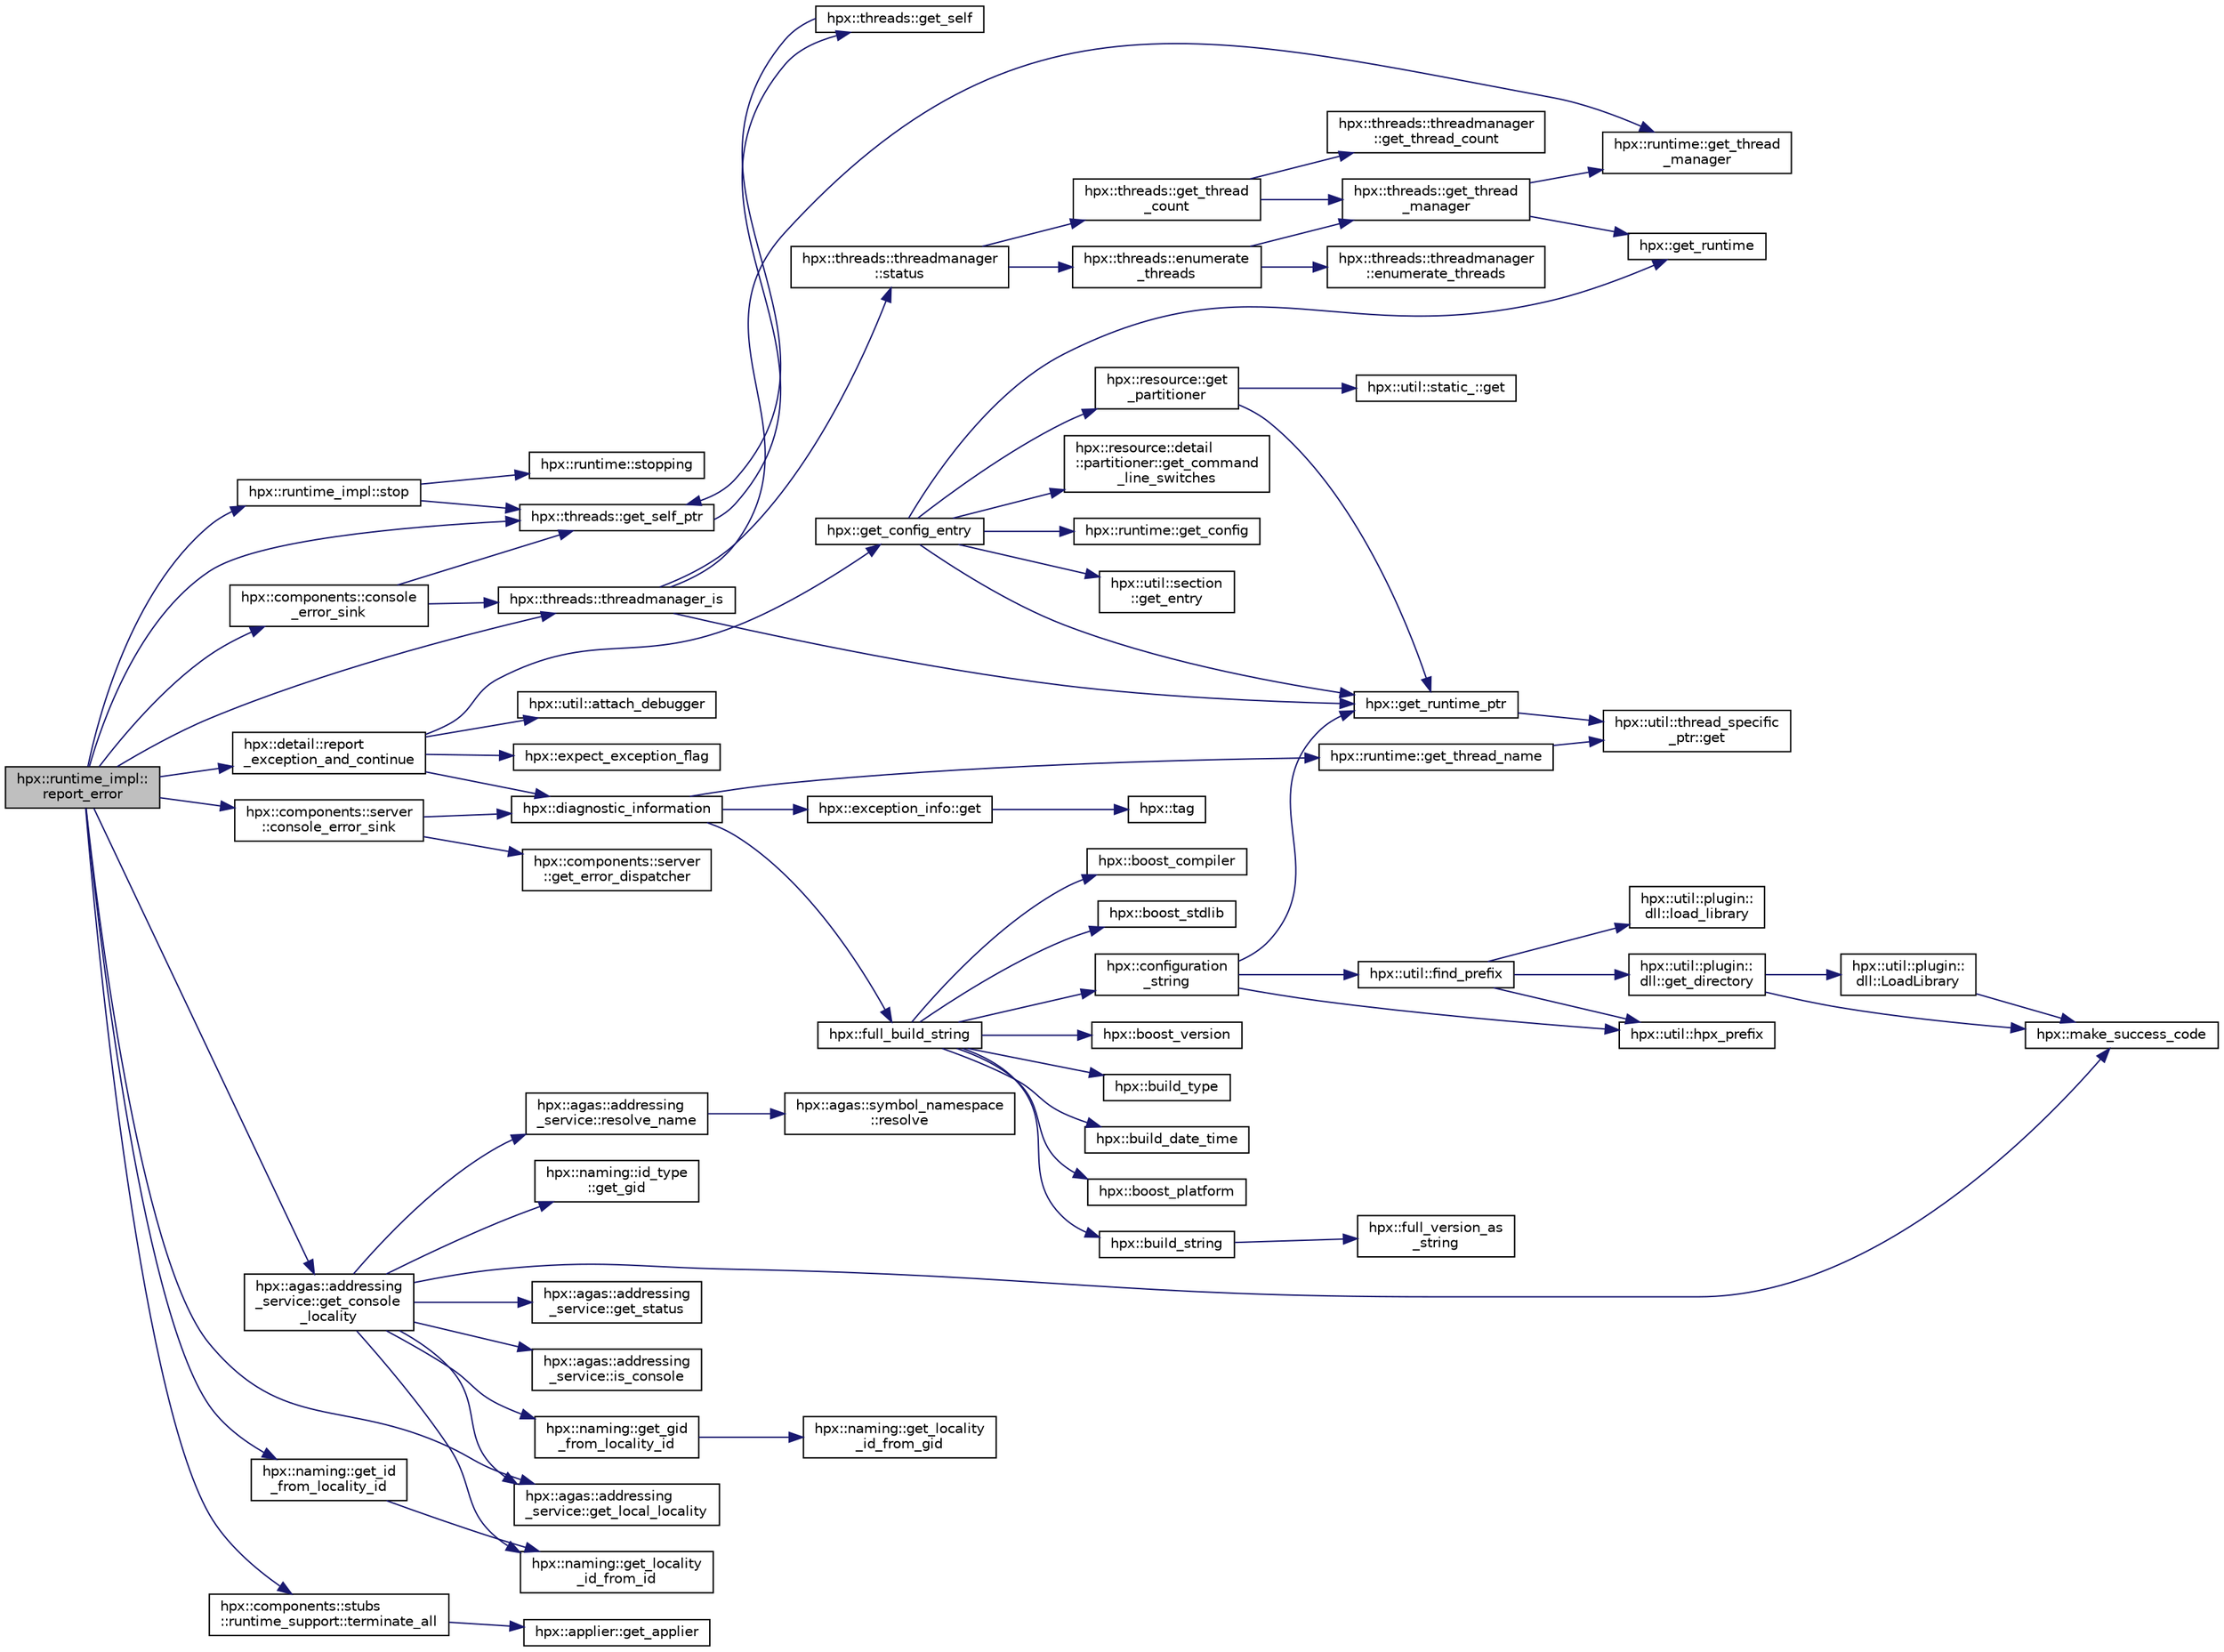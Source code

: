 digraph "hpx::runtime_impl::report_error"
{
  edge [fontname="Helvetica",fontsize="10",labelfontname="Helvetica",labelfontsize="10"];
  node [fontname="Helvetica",fontsize="10",shape=record];
  rankdir="LR";
  Node628 [label="hpx::runtime_impl::\lreport_error",height=0.2,width=0.4,color="black", fillcolor="grey75", style="filled", fontcolor="black"];
  Node628 -> Node629 [color="midnightblue",fontsize="10",style="solid",fontname="Helvetica"];
  Node629 [label="hpx::threads::get_self_ptr",height=0.2,width=0.4,color="black", fillcolor="white", style="filled",URL="$d7/d28/namespacehpx_1_1threads.html#a22877ae347ad884cde3a51397dad6c53"];
  Node629 -> Node630 [color="midnightblue",fontsize="10",style="solid",fontname="Helvetica"];
  Node630 [label="hpx::threads::get_self",height=0.2,width=0.4,color="black", fillcolor="white", style="filled",URL="$d7/d28/namespacehpx_1_1threads.html#a07daf4d6d29233f20d66d41ab7b5b8e8"];
  Node630 -> Node629 [color="midnightblue",fontsize="10",style="solid",fontname="Helvetica"];
  Node628 -> Node631 [color="midnightblue",fontsize="10",style="solid",fontname="Helvetica"];
  Node631 [label="hpx::threads::threadmanager_is",height=0.2,width=0.4,color="black", fillcolor="white", style="filled",URL="$d7/d28/namespacehpx_1_1threads.html#a79ebd37a6bd090d20a14cc85df4b6f73"];
  Node631 -> Node632 [color="midnightblue",fontsize="10",style="solid",fontname="Helvetica"];
  Node632 [label="hpx::get_runtime_ptr",height=0.2,width=0.4,color="black", fillcolor="white", style="filled",URL="$d8/d83/namespacehpx.html#af29daf2bb3e01b4d6495a1742b6cce64"];
  Node632 -> Node633 [color="midnightblue",fontsize="10",style="solid",fontname="Helvetica"];
  Node633 [label="hpx::util::thread_specific\l_ptr::get",height=0.2,width=0.4,color="black", fillcolor="white", style="filled",URL="$d4/d4c/structhpx_1_1util_1_1thread__specific__ptr.html#a3b27d8520710478aa41d1f74206bdba9"];
  Node631 -> Node634 [color="midnightblue",fontsize="10",style="solid",fontname="Helvetica"];
  Node634 [label="hpx::runtime::get_thread\l_manager",height=0.2,width=0.4,color="black", fillcolor="white", style="filled",URL="$d0/d7b/classhpx_1_1runtime.html#a865b12d57fcd44a8d3dda3e35414f563"];
  Node631 -> Node635 [color="midnightblue",fontsize="10",style="solid",fontname="Helvetica"];
  Node635 [label="hpx::threads::threadmanager\l::status",height=0.2,width=0.4,color="black", fillcolor="white", style="filled",URL="$d5/daa/classhpx_1_1threads_1_1threadmanager.html#ad356526186c9d3ebfd1677bea135141c",tooltip="Return whether the thread manager is still running This returns the \"minimal state\", i.e. the state of the least advanced thread pool. "];
  Node635 -> Node636 [color="midnightblue",fontsize="10",style="solid",fontname="Helvetica"];
  Node636 [label="hpx::threads::get_thread\l_count",height=0.2,width=0.4,color="black", fillcolor="white", style="filled",URL="$d7/d28/namespacehpx_1_1threads.html#ae2b675b9517381442c7201c041033680"];
  Node636 -> Node637 [color="midnightblue",fontsize="10",style="solid",fontname="Helvetica"];
  Node637 [label="hpx::threads::get_thread\l_manager",height=0.2,width=0.4,color="black", fillcolor="white", style="filled",URL="$d7/d28/namespacehpx_1_1threads.html#a076973c3a53beadde7d967e22c4f6cce"];
  Node637 -> Node638 [color="midnightblue",fontsize="10",style="solid",fontname="Helvetica"];
  Node638 [label="hpx::get_runtime",height=0.2,width=0.4,color="black", fillcolor="white", style="filled",URL="$d8/d83/namespacehpx.html#aef902cc6c7dd3b9fbadf34d1e850a070"];
  Node637 -> Node634 [color="midnightblue",fontsize="10",style="solid",fontname="Helvetica"];
  Node636 -> Node639 [color="midnightblue",fontsize="10",style="solid",fontname="Helvetica"];
  Node639 [label="hpx::threads::threadmanager\l::get_thread_count",height=0.2,width=0.4,color="black", fillcolor="white", style="filled",URL="$d5/daa/classhpx_1_1threads_1_1threadmanager.html#a99c0004e6ed0e91a033720b7f52ab5b8",tooltip="return the number of HPX-threads with the given state "];
  Node635 -> Node640 [color="midnightblue",fontsize="10",style="solid",fontname="Helvetica"];
  Node640 [label="hpx::threads::enumerate\l_threads",height=0.2,width=0.4,color="black", fillcolor="white", style="filled",URL="$d7/d28/namespacehpx_1_1threads.html#a5dd2cea272f81a19d4f61470851a29cf"];
  Node640 -> Node637 [color="midnightblue",fontsize="10",style="solid",fontname="Helvetica"];
  Node640 -> Node641 [color="midnightblue",fontsize="10",style="solid",fontname="Helvetica"];
  Node641 [label="hpx::threads::threadmanager\l::enumerate_threads",height=0.2,width=0.4,color="black", fillcolor="white", style="filled",URL="$d5/daa/classhpx_1_1threads_1_1threadmanager.html#a8cdd7f11e2411b7943e10fb628aab40a"];
  Node628 -> Node642 [color="midnightblue",fontsize="10",style="solid",fontname="Helvetica"];
  Node642 [label="hpx::detail::report\l_exception_and_continue",height=0.2,width=0.4,color="black", fillcolor="white", style="filled",URL="$d5/dbe/namespacehpx_1_1detail.html#a4583e4f931e3f1cbdfaf65d36a6bbde3"];
  Node642 -> Node643 [color="midnightblue",fontsize="10",style="solid",fontname="Helvetica"];
  Node643 [label="hpx::expect_exception_flag",height=0.2,width=0.4,color="black", fillcolor="white", style="filled",URL="$d8/d83/namespacehpx.html#ab67c753a0a830fd90332e88a18377f90"];
  Node642 -> Node644 [color="midnightblue",fontsize="10",style="solid",fontname="Helvetica"];
  Node644 [label="hpx::get_config_entry",height=0.2,width=0.4,color="black", fillcolor="white", style="filled",URL="$d8/d83/namespacehpx.html#a097240e6744bc8905f708932da401835",tooltip="Retrieve the string value of a configuration entry given by key. "];
  Node644 -> Node632 [color="midnightblue",fontsize="10",style="solid",fontname="Helvetica"];
  Node644 -> Node638 [color="midnightblue",fontsize="10",style="solid",fontname="Helvetica"];
  Node644 -> Node645 [color="midnightblue",fontsize="10",style="solid",fontname="Helvetica"];
  Node645 [label="hpx::runtime::get_config",height=0.2,width=0.4,color="black", fillcolor="white", style="filled",URL="$d0/d7b/classhpx_1_1runtime.html#a0bfe0241e54b1fe1dd4ec181d944de43",tooltip="access configuration information "];
  Node644 -> Node646 [color="midnightblue",fontsize="10",style="solid",fontname="Helvetica"];
  Node646 [label="hpx::util::section\l::get_entry",height=0.2,width=0.4,color="black", fillcolor="white", style="filled",URL="$dd/de4/classhpx_1_1util_1_1section.html#a02ac2ca2a4490347405dec03df46af88"];
  Node644 -> Node647 [color="midnightblue",fontsize="10",style="solid",fontname="Helvetica"];
  Node647 [label="hpx::resource::get\l_partitioner",height=0.2,width=0.4,color="black", fillcolor="white", style="filled",URL="$dd/da5/namespacehpx_1_1resource.html#af91354c369d9a22a00581d6b6da7d0ee"];
  Node647 -> Node648 [color="midnightblue",fontsize="10",style="solid",fontname="Helvetica"];
  Node648 [label="hpx::util::static_::get",height=0.2,width=0.4,color="black", fillcolor="white", style="filled",URL="$d3/dbb/structhpx_1_1util_1_1static__.html#a2967c633948a3bf17a3b5405ef5a8318"];
  Node647 -> Node632 [color="midnightblue",fontsize="10",style="solid",fontname="Helvetica"];
  Node644 -> Node649 [color="midnightblue",fontsize="10",style="solid",fontname="Helvetica"];
  Node649 [label="hpx::resource::detail\l::partitioner::get_command\l_line_switches",height=0.2,width=0.4,color="black", fillcolor="white", style="filled",URL="$d0/dab/classhpx_1_1resource_1_1detail_1_1partitioner.html#a16fe01dd59b2c89bd556788b5713522e"];
  Node642 -> Node650 [color="midnightblue",fontsize="10",style="solid",fontname="Helvetica"];
  Node650 [label="hpx::util::attach_debugger",height=0.2,width=0.4,color="black", fillcolor="white", style="filled",URL="$df/dad/namespacehpx_1_1util.html#a4d53a5f5c04d022a87d71b19af5d14f3"];
  Node642 -> Node651 [color="midnightblue",fontsize="10",style="solid",fontname="Helvetica"];
  Node651 [label="hpx::diagnostic_information",height=0.2,width=0.4,color="black", fillcolor="white", style="filled",URL="$d8/d83/namespacehpx.html#af59d165ab289edc23121bae716d73b81",tooltip="Extract the diagnostic information embedded in the given exception and return a string holding a form..."];
  Node651 -> Node652 [color="midnightblue",fontsize="10",style="solid",fontname="Helvetica"];
  Node652 [label="hpx::exception_info::get",height=0.2,width=0.4,color="black", fillcolor="white", style="filled",URL="$d9/dd9/classhpx_1_1exception__info.html#a5185a3dd356feafdff056cc4004d15b4"];
  Node652 -> Node653 [color="midnightblue",fontsize="10",style="solid",fontname="Helvetica"];
  Node653 [label="hpx::tag",height=0.2,width=0.4,color="black", fillcolor="white", style="filled",URL="$d8/d83/namespacehpx.html#ab8a2c6d15512607b77dc35c2cbffbd24"];
  Node651 -> Node654 [color="midnightblue",fontsize="10",style="solid",fontname="Helvetica"];
  Node654 [label="hpx::runtime::get_thread_name",height=0.2,width=0.4,color="black", fillcolor="white", style="filled",URL="$d0/d7b/classhpx_1_1runtime.html#adeb6fca03ce5ab9019872891481aa31f",tooltip="Return the name of the calling thread. "];
  Node654 -> Node633 [color="midnightblue",fontsize="10",style="solid",fontname="Helvetica"];
  Node651 -> Node655 [color="midnightblue",fontsize="10",style="solid",fontname="Helvetica"];
  Node655 [label="hpx::full_build_string",height=0.2,width=0.4,color="black", fillcolor="white", style="filled",URL="$d8/d83/namespacehpx.html#a6356ac723faa377908f86f070bd8af50"];
  Node655 -> Node656 [color="midnightblue",fontsize="10",style="solid",fontname="Helvetica"];
  Node656 [label="hpx::configuration\l_string",height=0.2,width=0.4,color="black", fillcolor="white", style="filled",URL="$d8/d83/namespacehpx.html#a314bf4bb346f74f65dbeda6dd5c5c82f"];
  Node656 -> Node632 [color="midnightblue",fontsize="10",style="solid",fontname="Helvetica"];
  Node656 -> Node657 [color="midnightblue",fontsize="10",style="solid",fontname="Helvetica"];
  Node657 [label="hpx::util::hpx_prefix",height=0.2,width=0.4,color="black", fillcolor="white", style="filled",URL="$df/dad/namespacehpx_1_1util.html#aab21c18980f75f3cc7bd7b755bdbdc6b"];
  Node656 -> Node658 [color="midnightblue",fontsize="10",style="solid",fontname="Helvetica"];
  Node658 [label="hpx::util::find_prefix",height=0.2,width=0.4,color="black", fillcolor="white", style="filled",URL="$df/dad/namespacehpx_1_1util.html#a79cab38371db8f11ae36b86fce3cab5c"];
  Node658 -> Node659 [color="midnightblue",fontsize="10",style="solid",fontname="Helvetica"];
  Node659 [label="hpx::util::plugin::\ldll::load_library",height=0.2,width=0.4,color="black", fillcolor="white", style="filled",URL="$d0/dc3/classhpx_1_1util_1_1plugin_1_1dll.html#a38f20564e139edb102c6700703d2fa4f"];
  Node658 -> Node657 [color="midnightblue",fontsize="10",style="solid",fontname="Helvetica"];
  Node658 -> Node660 [color="midnightblue",fontsize="10",style="solid",fontname="Helvetica"];
  Node660 [label="hpx::util::plugin::\ldll::get_directory",height=0.2,width=0.4,color="black", fillcolor="white", style="filled",URL="$d0/dc3/classhpx_1_1util_1_1plugin_1_1dll.html#a4008f67f9ed808f4edd267ba01e3bbd5"];
  Node660 -> Node661 [color="midnightblue",fontsize="10",style="solid",fontname="Helvetica"];
  Node661 [label="hpx::util::plugin::\ldll::LoadLibrary",height=0.2,width=0.4,color="black", fillcolor="white", style="filled",URL="$d0/dc3/classhpx_1_1util_1_1plugin_1_1dll.html#a7f2cf014cade358a70fa428a998c3cd1"];
  Node661 -> Node662 [color="midnightblue",fontsize="10",style="solid",fontname="Helvetica"];
  Node662 [label="hpx::make_success_code",height=0.2,width=0.4,color="black", fillcolor="white", style="filled",URL="$d8/d83/namespacehpx.html#a0e8512a8f49e2a6c8185061181419d8f",tooltip="Returns error_code(hpx::success, \"success\", mode). "];
  Node660 -> Node662 [color="midnightblue",fontsize="10",style="solid",fontname="Helvetica"];
  Node655 -> Node663 [color="midnightblue",fontsize="10",style="solid",fontname="Helvetica"];
  Node663 [label="hpx::build_string",height=0.2,width=0.4,color="black", fillcolor="white", style="filled",URL="$d8/d83/namespacehpx.html#adc82209c87d55433ff5604a6fb19ca66"];
  Node663 -> Node664 [color="midnightblue",fontsize="10",style="solid",fontname="Helvetica"];
  Node664 [label="hpx::full_version_as\l_string",height=0.2,width=0.4,color="black", fillcolor="white", style="filled",URL="$d8/d83/namespacehpx.html#a0f891c85c7320001d235de4e5aba5fc3"];
  Node655 -> Node665 [color="midnightblue",fontsize="10",style="solid",fontname="Helvetica"];
  Node665 [label="hpx::boost_version",height=0.2,width=0.4,color="black", fillcolor="white", style="filled",URL="$d8/d83/namespacehpx.html#ab474bf184fe10b2f332fc14bd65c3dae"];
  Node655 -> Node666 [color="midnightblue",fontsize="10",style="solid",fontname="Helvetica"];
  Node666 [label="hpx::build_type",height=0.2,width=0.4,color="black", fillcolor="white", style="filled",URL="$d8/d83/namespacehpx.html#af7c29c62225ed585c36fbc9be38fffc0"];
  Node655 -> Node667 [color="midnightblue",fontsize="10",style="solid",fontname="Helvetica"];
  Node667 [label="hpx::build_date_time",height=0.2,width=0.4,color="black", fillcolor="white", style="filled",URL="$d8/d83/namespacehpx.html#abd3055ab7d4d58175fd6ac1512cdceec"];
  Node655 -> Node668 [color="midnightblue",fontsize="10",style="solid",fontname="Helvetica"];
  Node668 [label="hpx::boost_platform",height=0.2,width=0.4,color="black", fillcolor="white", style="filled",URL="$d8/d83/namespacehpx.html#aa1a48fe103a0bee246d73f3154523a41"];
  Node655 -> Node669 [color="midnightblue",fontsize="10",style="solid",fontname="Helvetica"];
  Node669 [label="hpx::boost_compiler",height=0.2,width=0.4,color="black", fillcolor="white", style="filled",URL="$d8/d83/namespacehpx.html#a110962f40d87fc05942376350a09ce84"];
  Node655 -> Node670 [color="midnightblue",fontsize="10",style="solid",fontname="Helvetica"];
  Node670 [label="hpx::boost_stdlib",height=0.2,width=0.4,color="black", fillcolor="white", style="filled",URL="$d8/d83/namespacehpx.html#ad9c2b7309f491f001945f8633b99a538"];
  Node628 -> Node671 [color="midnightblue",fontsize="10",style="solid",fontname="Helvetica"];
  Node671 [label="hpx::runtime_impl::stop",height=0.2,width=0.4,color="black", fillcolor="white", style="filled",URL="$dc/d80/classhpx_1_1runtime__impl.html#ade07d0e41b902f6db94049b46f97091f",tooltip="Initiate termination of the runtime system. "];
  Node671 -> Node672 [color="midnightblue",fontsize="10",style="solid",fontname="Helvetica"];
  Node672 [label="hpx::runtime::stopping",height=0.2,width=0.4,color="black", fillcolor="white", style="filled",URL="$d0/d7b/classhpx_1_1runtime.html#a4ec6e63556e4543fc1a2a8b6f0de49d0",tooltip="Call all registered on_exit functions. "];
  Node671 -> Node629 [color="midnightblue",fontsize="10",style="solid",fontname="Helvetica"];
  Node628 -> Node673 [color="midnightblue",fontsize="10",style="solid",fontname="Helvetica"];
  Node673 [label="hpx::components::server\l::console_error_sink",height=0.2,width=0.4,color="black", fillcolor="white", style="filled",URL="$d2/da2/namespacehpx_1_1components_1_1server.html#a690e445bd980a7ec4040fbba96dbfa61"];
  Node673 -> Node674 [color="midnightblue",fontsize="10",style="solid",fontname="Helvetica"];
  Node674 [label="hpx::components::server\l::get_error_dispatcher",height=0.2,width=0.4,color="black", fillcolor="white", style="filled",URL="$d2/da2/namespacehpx_1_1components_1_1server.html#a99dc95479cd2a39ff7adb6ec6ff6fbfb"];
  Node673 -> Node651 [color="midnightblue",fontsize="10",style="solid",fontname="Helvetica"];
  Node628 -> Node675 [color="midnightblue",fontsize="10",style="solid",fontname="Helvetica"];
  Node675 [label="hpx::agas::addressing\l_service::get_console\l_locality",height=0.2,width=0.4,color="black", fillcolor="white", style="filled",URL="$db/d58/structhpx_1_1agas_1_1addressing__service.html#aae7aeb51157efaed2271de8e0b49e917",tooltip="Get locality locality_id of the console locality. "];
  Node675 -> Node676 [color="midnightblue",fontsize="10",style="solid",fontname="Helvetica"];
  Node676 [label="hpx::agas::addressing\l_service::get_status",height=0.2,width=0.4,color="black", fillcolor="white", style="filled",URL="$db/d58/structhpx_1_1agas_1_1addressing__service.html#a4d0305db2b63435b0418e4603b70533d"];
  Node675 -> Node662 [color="midnightblue",fontsize="10",style="solid",fontname="Helvetica"];
  Node675 -> Node677 [color="midnightblue",fontsize="10",style="solid",fontname="Helvetica"];
  Node677 [label="hpx::agas::addressing\l_service::is_console",height=0.2,width=0.4,color="black", fillcolor="white", style="filled",URL="$db/d58/structhpx_1_1agas_1_1addressing__service.html#aab78f53372b45edb3de49e2030af215b",tooltip="Returns whether this addressing_service represents the console locality. "];
  Node675 -> Node678 [color="midnightblue",fontsize="10",style="solid",fontname="Helvetica"];
  Node678 [label="hpx::agas::addressing\l_service::get_local_locality",height=0.2,width=0.4,color="black", fillcolor="white", style="filled",URL="$db/d58/structhpx_1_1agas_1_1addressing__service.html#ab52c19a37c2a7a006c6c15f90ad0539c"];
  Node675 -> Node679 [color="midnightblue",fontsize="10",style="solid",fontname="Helvetica"];
  Node679 [label="hpx::naming::get_gid\l_from_locality_id",height=0.2,width=0.4,color="black", fillcolor="white", style="filled",URL="$d4/dc9/namespacehpx_1_1naming.html#ae50a3ecdb5854b6a25a556ebc9830541"];
  Node679 -> Node680 [color="midnightblue",fontsize="10",style="solid",fontname="Helvetica"];
  Node680 [label="hpx::naming::get_locality\l_id_from_gid",height=0.2,width=0.4,color="black", fillcolor="white", style="filled",URL="$d4/dc9/namespacehpx_1_1naming.html#a7fd43037784560bd04fda9b49e33529f"];
  Node675 -> Node681 [color="midnightblue",fontsize="10",style="solid",fontname="Helvetica"];
  Node681 [label="hpx::agas::addressing\l_service::resolve_name",height=0.2,width=0.4,color="black", fillcolor="white", style="filled",URL="$db/d58/structhpx_1_1agas_1_1addressing__service.html#a958dcde257f99d445f7d9cafa6d55fbe"];
  Node681 -> Node682 [color="midnightblue",fontsize="10",style="solid",fontname="Helvetica"];
  Node682 [label="hpx::agas::symbol_namespace\l::resolve",height=0.2,width=0.4,color="black", fillcolor="white", style="filled",URL="$dd/d5e/structhpx_1_1agas_1_1symbol__namespace.html#a6e3738ab07d37cf31822ab6044e856e8"];
  Node675 -> Node683 [color="midnightblue",fontsize="10",style="solid",fontname="Helvetica"];
  Node683 [label="hpx::naming::get_locality\l_id_from_id",height=0.2,width=0.4,color="black", fillcolor="white", style="filled",URL="$d4/dc9/namespacehpx_1_1naming.html#af568527a84c2ea192f494afa8a236e8c"];
  Node675 -> Node684 [color="midnightblue",fontsize="10",style="solid",fontname="Helvetica"];
  Node684 [label="hpx::naming::id_type\l::get_gid",height=0.2,width=0.4,color="black", fillcolor="white", style="filled",URL="$db/dee/structhpx_1_1naming_1_1id__type.html#a0375af42ca6b0ff79e627d91bfae571b"];
  Node628 -> Node678 [color="midnightblue",fontsize="10",style="solid",fontname="Helvetica"];
  Node628 -> Node685 [color="midnightblue",fontsize="10",style="solid",fontname="Helvetica"];
  Node685 [label="hpx::components::console\l_error_sink",height=0.2,width=0.4,color="black", fillcolor="white", style="filled",URL="$d5/d76/namespacehpx_1_1components.html#a8e8b3cd26fda321c86bca13be5b40383"];
  Node685 -> Node631 [color="midnightblue",fontsize="10",style="solid",fontname="Helvetica"];
  Node685 -> Node629 [color="midnightblue",fontsize="10",style="solid",fontname="Helvetica"];
  Node628 -> Node686 [color="midnightblue",fontsize="10",style="solid",fontname="Helvetica"];
  Node686 [label="hpx::components::stubs\l::runtime_support::terminate_all",height=0.2,width=0.4,color="black", fillcolor="white", style="filled",URL="$da/d36/structhpx_1_1components_1_1stubs_1_1runtime__support.html#a9d8a134841d7939fcccb160b377abb42"];
  Node686 -> Node687 [color="midnightblue",fontsize="10",style="solid",fontname="Helvetica"];
  Node687 [label="hpx::applier::get_applier",height=0.2,width=0.4,color="black", fillcolor="white", style="filled",URL="$d8/dcb/namespacehpx_1_1applier.html#aba1147ab54a476403b37f20a39b1e239"];
  Node628 -> Node688 [color="midnightblue",fontsize="10",style="solid",fontname="Helvetica"];
  Node688 [label="hpx::naming::get_id\l_from_locality_id",height=0.2,width=0.4,color="black", fillcolor="white", style="filled",URL="$d4/dc9/namespacehpx_1_1naming.html#a70eba20e5dbbfcb7b61f3302a27fd2ea"];
  Node688 -> Node683 [color="midnightblue",fontsize="10",style="solid",fontname="Helvetica"];
}
